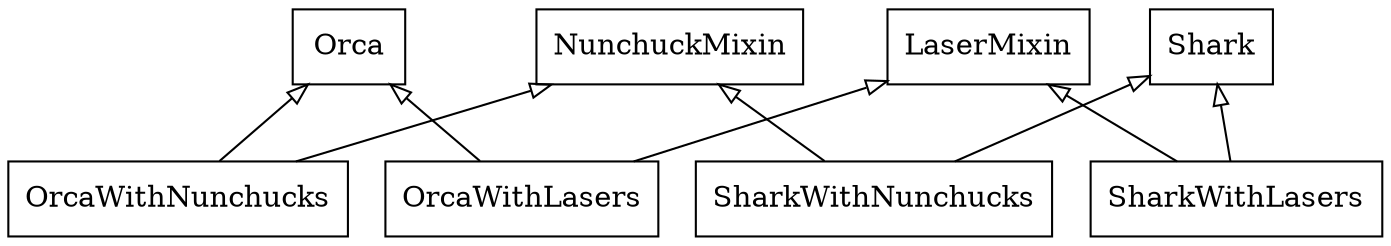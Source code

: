 digraph "classes_No_Name" {
charset="utf-8"
rankdir=BT
"2" [shape="record", label="OrcaWithLasers"];
"3" [shape="record", label="Orca"];
"4" [shape="record", label="LaserMixin"];
"5" [shape="record", label="Shark"];
"6" [shape="record", label="OrcaWithNunchucks"];
"7" [shape="record", label="NunchuckMixin"];
"8" [shape="record", label="SharkWithLasers"];
"9" [shape="record", label="SharkWithNunchucks"];
"2" -> "3" [arrowtail="none", arrowhead="empty"];
"2" -> "4" [arrowtail="none", arrowhead="empty"];
"6" -> "3" [arrowtail="none", arrowhead="empty"];
"6" -> "7" [arrowtail="none", arrowhead="empty"];
"8" -> "5" [arrowtail="none", arrowhead="empty"];
"8" -> "4" [arrowtail="none", arrowhead="empty"];
"9" -> "5" [arrowtail="none", arrowhead="empty"];
"9" -> "7" [arrowtail="none", arrowhead="empty"];
}
